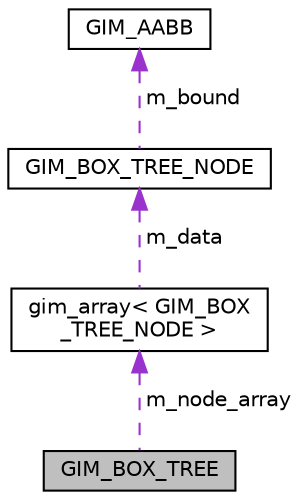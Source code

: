 digraph "GIM_BOX_TREE"
{
  edge [fontname="Helvetica",fontsize="10",labelfontname="Helvetica",labelfontsize="10"];
  node [fontname="Helvetica",fontsize="10",shape=record];
  Node1 [label="GIM_BOX_TREE",height=0.2,width=0.4,color="black", fillcolor="grey75", style="filled", fontcolor="black"];
  Node2 -> Node1 [dir="back",color="darkorchid3",fontsize="10",style="dashed",label=" m_node_array" ,fontname="Helvetica"];
  Node2 [label="gim_array\< GIM_BOX\l_TREE_NODE \>",height=0.2,width=0.4,color="black", fillcolor="white", style="filled",URL="$classgim__array.html"];
  Node3 -> Node2 [dir="back",color="darkorchid3",fontsize="10",style="dashed",label=" m_data" ,fontname="Helvetica"];
  Node3 [label="GIM_BOX_TREE_NODE",height=0.2,width=0.4,color="black", fillcolor="white", style="filled",URL="$struct_g_i_m___b_o_x___t_r_e_e___n_o_d_e.html",tooltip="Node Structure for trees. "];
  Node4 -> Node3 [dir="back",color="darkorchid3",fontsize="10",style="dashed",label=" m_bound" ,fontname="Helvetica"];
  Node4 [label="GIM_AABB",height=0.2,width=0.4,color="black", fillcolor="white", style="filled",URL="$class_g_i_m___a_a_b_b.html",tooltip="Axis aligned box. "];
}
